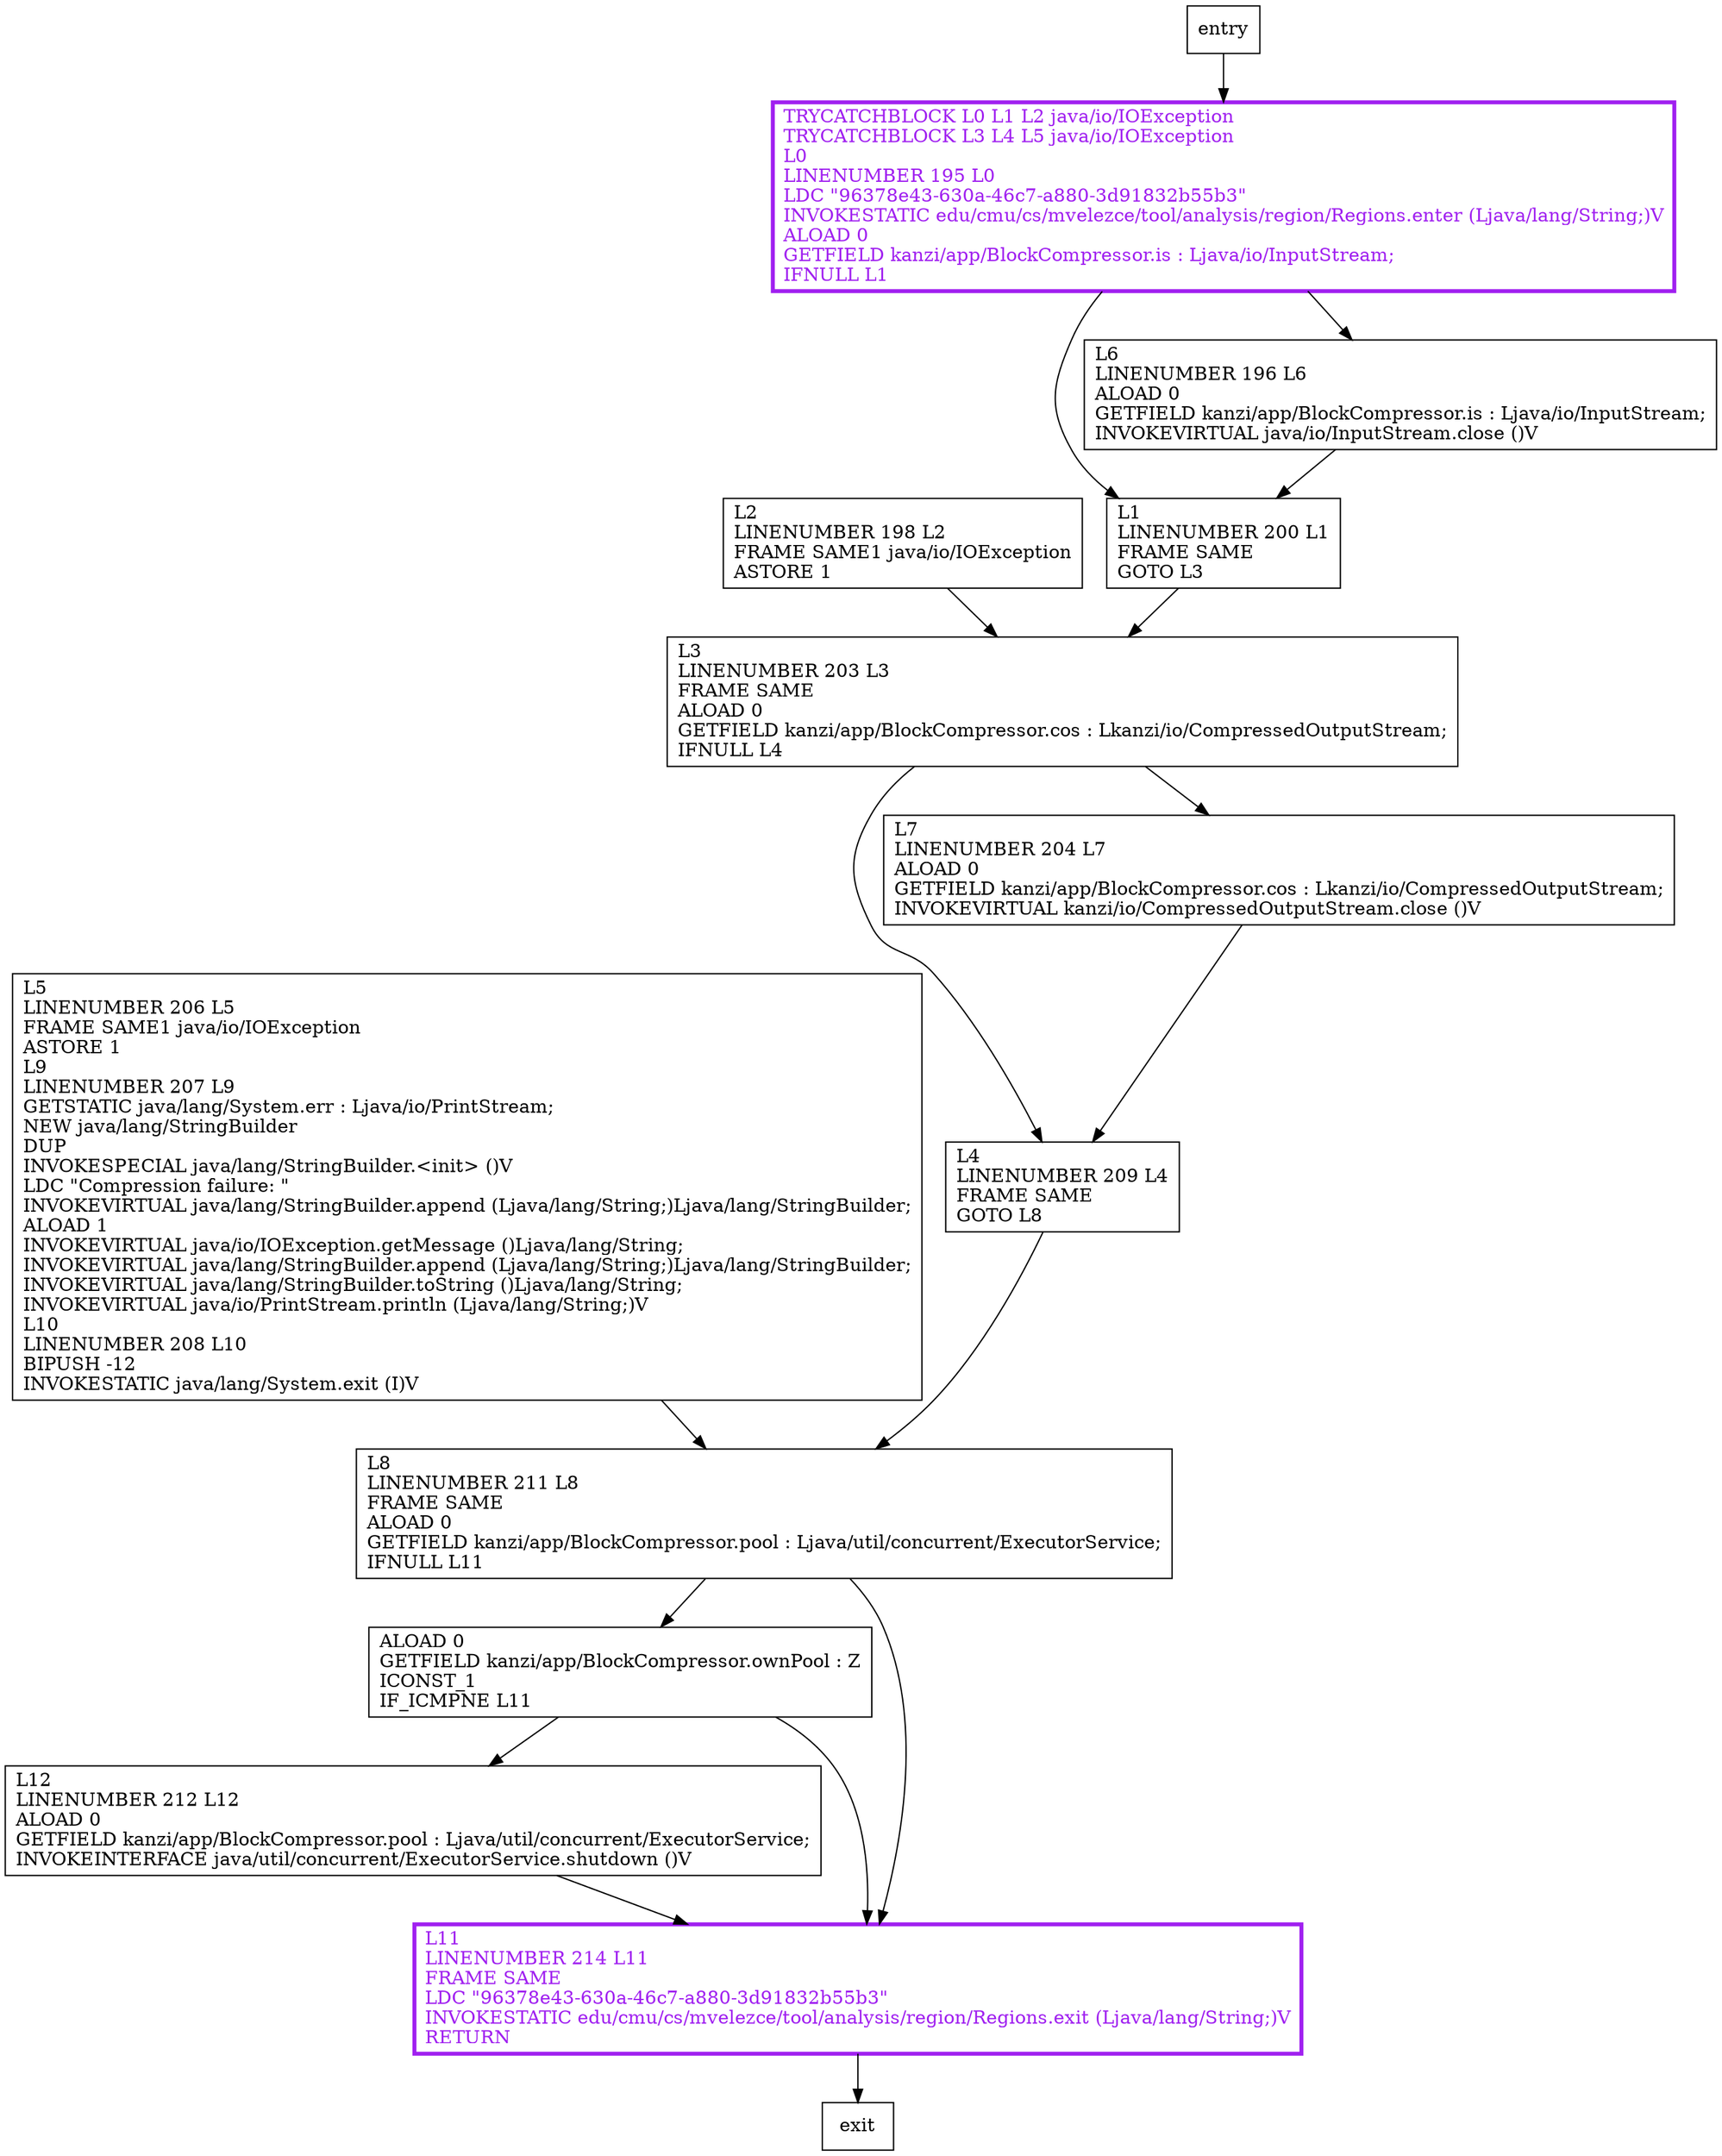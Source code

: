 digraph dispose {
node [shape=record];
1267586700 [label="L3\lLINENUMBER 203 L3\lFRAME SAME\lALOAD 0\lGETFIELD kanzi/app/BlockCompressor.cos : Lkanzi/io/CompressedOutputStream;\lIFNULL L4\l"];
2119893093 [label="L2\lLINENUMBER 198 L2\lFRAME SAME1 java/io/IOException\lASTORE 1\l"];
2141191085 [label="L1\lLINENUMBER 200 L1\lFRAME SAME\lGOTO L3\l"];
1841359250 [label="L5\lLINENUMBER 206 L5\lFRAME SAME1 java/io/IOException\lASTORE 1\lL9\lLINENUMBER 207 L9\lGETSTATIC java/lang/System.err : Ljava/io/PrintStream;\lNEW java/lang/StringBuilder\lDUP\lINVOKESPECIAL java/lang/StringBuilder.\<init\> ()V\lLDC \"Compression failure: \"\lINVOKEVIRTUAL java/lang/StringBuilder.append (Ljava/lang/String;)Ljava/lang/StringBuilder;\lALOAD 1\lINVOKEVIRTUAL java/io/IOException.getMessage ()Ljava/lang/String;\lINVOKEVIRTUAL java/lang/StringBuilder.append (Ljava/lang/String;)Ljava/lang/StringBuilder;\lINVOKEVIRTUAL java/lang/StringBuilder.toString ()Ljava/lang/String;\lINVOKEVIRTUAL java/io/PrintStream.println (Ljava/lang/String;)V\lL10\lLINENUMBER 208 L10\lBIPUSH -12\lINVOKESTATIC java/lang/System.exit (I)V\l"];
592698931 [label="ALOAD 0\lGETFIELD kanzi/app/BlockCompressor.ownPool : Z\lICONST_1\lIF_ICMPNE L11\l"];
475476401 [label="L12\lLINENUMBER 212 L12\lALOAD 0\lGETFIELD kanzi/app/BlockCompressor.pool : Ljava/util/concurrent/ExecutorService;\lINVOKEINTERFACE java/util/concurrent/ExecutorService.shutdown ()V\l"];
2115624592 [label="L4\lLINENUMBER 209 L4\lFRAME SAME\lGOTO L8\l"];
1262391480 [label="L8\lLINENUMBER 211 L8\lFRAME SAME\lALOAD 0\lGETFIELD kanzi/app/BlockCompressor.pool : Ljava/util/concurrent/ExecutorService;\lIFNULL L11\l"];
1881932029 [label="L6\lLINENUMBER 196 L6\lALOAD 0\lGETFIELD kanzi/app/BlockCompressor.is : Ljava/io/InputStream;\lINVOKEVIRTUAL java/io/InputStream.close ()V\l"];
1570588644 [label="L11\lLINENUMBER 214 L11\lFRAME SAME\lLDC \"96378e43-630a-46c7-a880-3d91832b55b3\"\lINVOKESTATIC edu/cmu/cs/mvelezce/tool/analysis/region/Regions.exit (Ljava/lang/String;)V\lRETURN\l"];
84286628 [label="TRYCATCHBLOCK L0 L1 L2 java/io/IOException\lTRYCATCHBLOCK L3 L4 L5 java/io/IOException\lL0\lLINENUMBER 195 L0\lLDC \"96378e43-630a-46c7-a880-3d91832b55b3\"\lINVOKESTATIC edu/cmu/cs/mvelezce/tool/analysis/region/Regions.enter (Ljava/lang/String;)V\lALOAD 0\lGETFIELD kanzi/app/BlockCompressor.is : Ljava/io/InputStream;\lIFNULL L1\l"];
1847726662 [label="L7\lLINENUMBER 204 L7\lALOAD 0\lGETFIELD kanzi/app/BlockCompressor.cos : Lkanzi/io/CompressedOutputStream;\lINVOKEVIRTUAL kanzi/io/CompressedOutputStream.close ()V\l"];
entry;
exit;
1267586700 -> 2115624592;
1267586700 -> 1847726662;
2119893093 -> 1267586700;
2115624592 -> 1262391480;
84286628 -> 2141191085;
84286628 -> 1881932029;
1847726662 -> 2115624592;
entry -> 84286628;
2141191085 -> 1267586700;
1841359250 -> 1262391480;
592698931 -> 475476401;
592698931 -> 1570588644;
475476401 -> 1570588644;
1262391480 -> 592698931;
1262391480 -> 1570588644;
1881932029 -> 2141191085;
1570588644 -> exit;
1570588644[fontcolor="purple", penwidth=3, color="purple"];
84286628[fontcolor="purple", penwidth=3, color="purple"];
}
